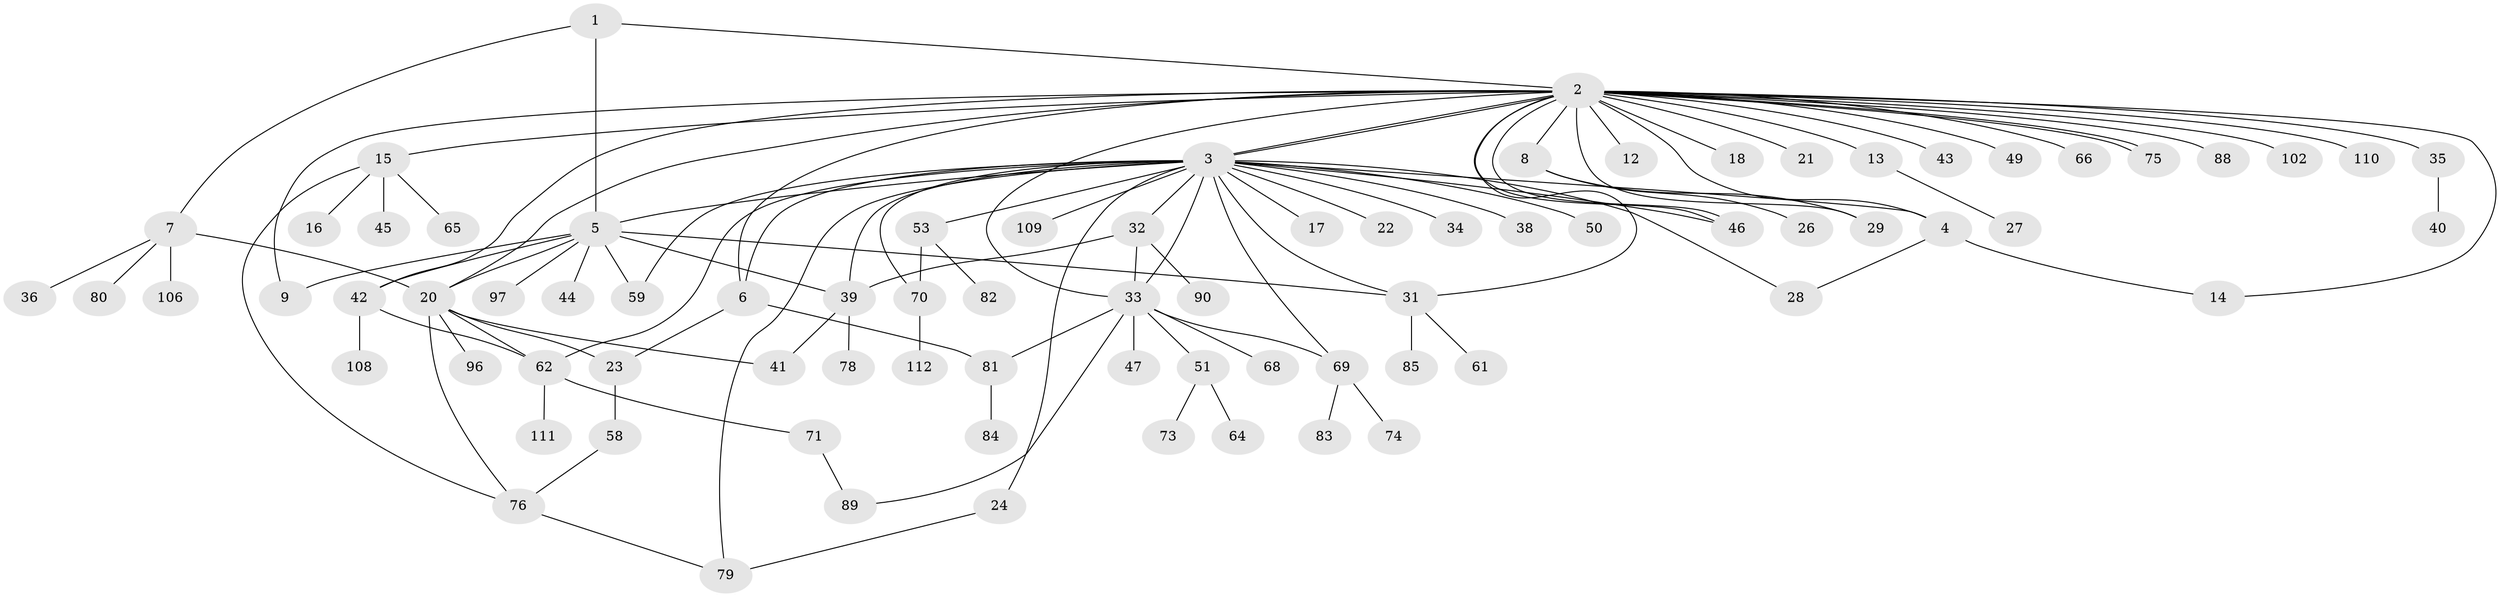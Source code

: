// Generated by graph-tools (version 1.1) at 2025/23/03/03/25 07:23:54]
// undirected, 80 vertices, 112 edges
graph export_dot {
graph [start="1"]
  node [color=gray90,style=filled];
  1 [super="+107"];
  2 [super="+10"];
  3 [super="+11"];
  4 [super="+30"];
  5 [super="+48"];
  6 [super="+105"];
  7 [super="+19"];
  8 [super="+56"];
  9;
  12 [super="+101"];
  13 [super="+55"];
  14;
  15 [super="+25"];
  16;
  17;
  18;
  20 [super="+54"];
  21;
  22;
  23 [super="+91"];
  24;
  26;
  27;
  28 [super="+52"];
  29 [super="+67"];
  31 [super="+37"];
  32 [super="+98"];
  33 [super="+63"];
  34;
  35 [super="+93"];
  36;
  38;
  39 [super="+92"];
  40;
  41 [super="+87"];
  42;
  43;
  44;
  45;
  46;
  47;
  49;
  50;
  51;
  53 [super="+57"];
  58 [super="+60"];
  59 [super="+113"];
  61;
  62 [super="+86"];
  64 [super="+99"];
  65 [super="+72"];
  66;
  68 [super="+94"];
  69 [super="+77"];
  70 [super="+104"];
  71;
  73;
  74;
  75 [super="+95"];
  76 [super="+103"];
  78;
  79 [super="+114"];
  80;
  81;
  82;
  83;
  84;
  85;
  88 [super="+100"];
  89;
  90;
  96;
  97;
  102;
  106;
  108;
  109;
  110;
  111;
  112;
  1 -- 2;
  1 -- 7;
  1 -- 5;
  2 -- 3 [weight=2];
  2 -- 3;
  2 -- 8 [weight=2];
  2 -- 9;
  2 -- 12;
  2 -- 13;
  2 -- 14;
  2 -- 15;
  2 -- 18;
  2 -- 21;
  2 -- 29;
  2 -- 31;
  2 -- 33;
  2 -- 35;
  2 -- 43;
  2 -- 46;
  2 -- 46;
  2 -- 49;
  2 -- 66;
  2 -- 75;
  2 -- 75;
  2 -- 88;
  2 -- 102;
  2 -- 110;
  2 -- 20;
  2 -- 42;
  2 -- 6;
  2 -- 4;
  3 -- 4;
  3 -- 5;
  3 -- 6;
  3 -- 17;
  3 -- 22;
  3 -- 24;
  3 -- 28;
  3 -- 31;
  3 -- 32;
  3 -- 33;
  3 -- 34;
  3 -- 38;
  3 -- 39;
  3 -- 46;
  3 -- 50;
  3 -- 53 [weight=2];
  3 -- 59;
  3 -- 62;
  3 -- 69;
  3 -- 70;
  3 -- 79;
  3 -- 109;
  4 -- 28;
  4 -- 14;
  5 -- 9;
  5 -- 20;
  5 -- 31;
  5 -- 39;
  5 -- 42;
  5 -- 44;
  5 -- 59;
  5 -- 97;
  6 -- 81;
  6 -- 23;
  7 -- 36;
  7 -- 20 [weight=2];
  7 -- 80;
  7 -- 106;
  8 -- 26;
  8 -- 29;
  13 -- 27;
  15 -- 16;
  15 -- 65;
  15 -- 76;
  15 -- 45;
  20 -- 23;
  20 -- 41;
  20 -- 62;
  20 -- 96;
  20 -- 76;
  23 -- 58;
  24 -- 79;
  31 -- 61;
  31 -- 85;
  32 -- 33;
  32 -- 39;
  32 -- 90;
  33 -- 47;
  33 -- 51;
  33 -- 68;
  33 -- 69;
  33 -- 81;
  33 -- 89;
  35 -- 40;
  39 -- 41;
  39 -- 78;
  42 -- 62;
  42 -- 108;
  51 -- 64;
  51 -- 73;
  53 -- 82;
  53 -- 70;
  58 -- 76;
  62 -- 71;
  62 -- 111;
  69 -- 74;
  69 -- 83;
  70 -- 112;
  71 -- 89;
  76 -- 79;
  81 -- 84;
}
